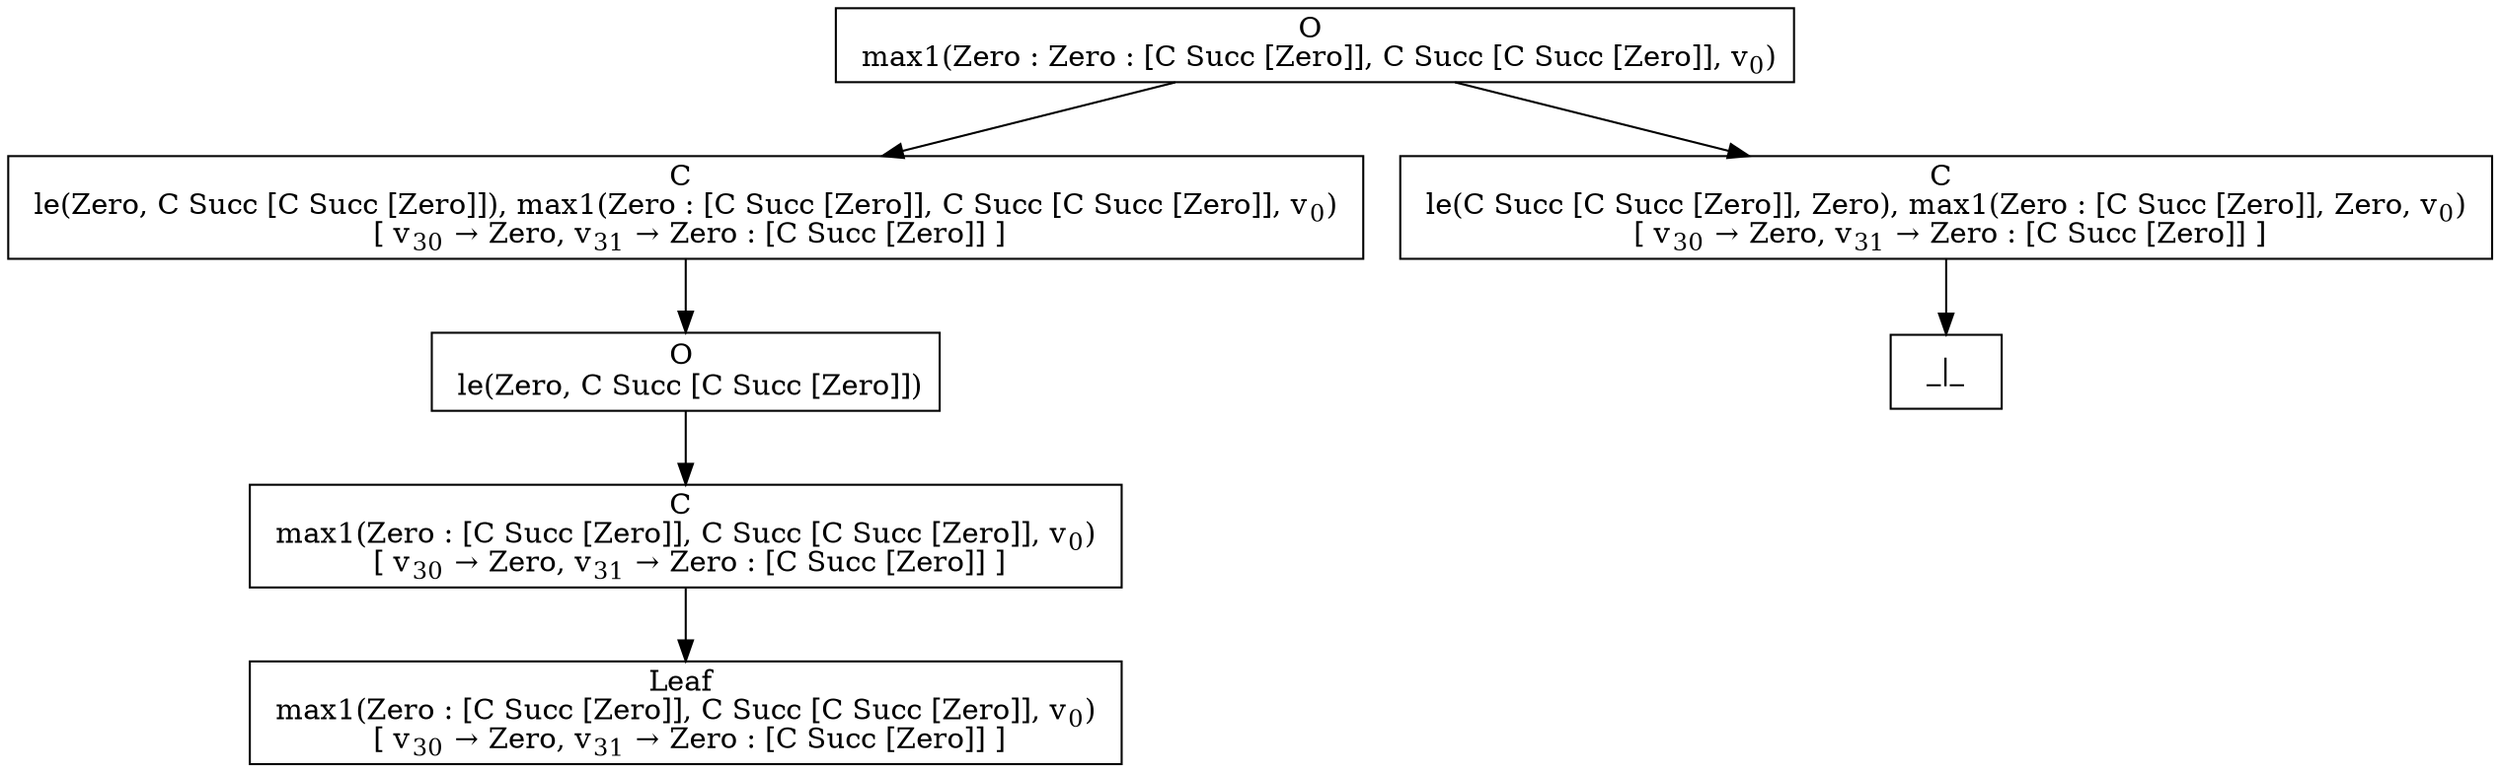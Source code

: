 digraph {
    graph [rankdir=TB
          ,bgcolor=transparent];
    node [shape=box
         ,fillcolor=white
         ,style=filled];
    0 [label=<O <BR/> max1(Zero : Zero : [C Succ [Zero]], C Succ [C Succ [Zero]], v<SUB>0</SUB>)>];
    1 [label=<C <BR/> le(Zero, C Succ [C Succ [Zero]]), max1(Zero : [C Succ [Zero]], C Succ [C Succ [Zero]], v<SUB>0</SUB>) <BR/>  [ v<SUB>30</SUB> &rarr; Zero, v<SUB>31</SUB> &rarr; Zero : [C Succ [Zero]] ] >];
    2 [label=<C <BR/> le(C Succ [C Succ [Zero]], Zero), max1(Zero : [C Succ [Zero]], Zero, v<SUB>0</SUB>) <BR/>  [ v<SUB>30</SUB> &rarr; Zero, v<SUB>31</SUB> &rarr; Zero : [C Succ [Zero]] ] >];
    3 [label=<O <BR/> le(Zero, C Succ [C Succ [Zero]])>];
    4 [label=<C <BR/> max1(Zero : [C Succ [Zero]], C Succ [C Succ [Zero]], v<SUB>0</SUB>) <BR/>  [ v<SUB>30</SUB> &rarr; Zero, v<SUB>31</SUB> &rarr; Zero : [C Succ [Zero]] ] >];
    5 [label=<Leaf <BR/> max1(Zero : [C Succ [Zero]], C Succ [C Succ [Zero]], v<SUB>0</SUB>) <BR/>  [ v<SUB>30</SUB> &rarr; Zero, v<SUB>31</SUB> &rarr; Zero : [C Succ [Zero]] ] >];
    6 [label=<_|_>];
    0 -> 1 [label=""];
    0 -> 2 [label=""];
    1 -> 3 [label=""];
    2 -> 6 [label=""];
    3 -> 4 [label=""];
    4 -> 5 [label=""];
}